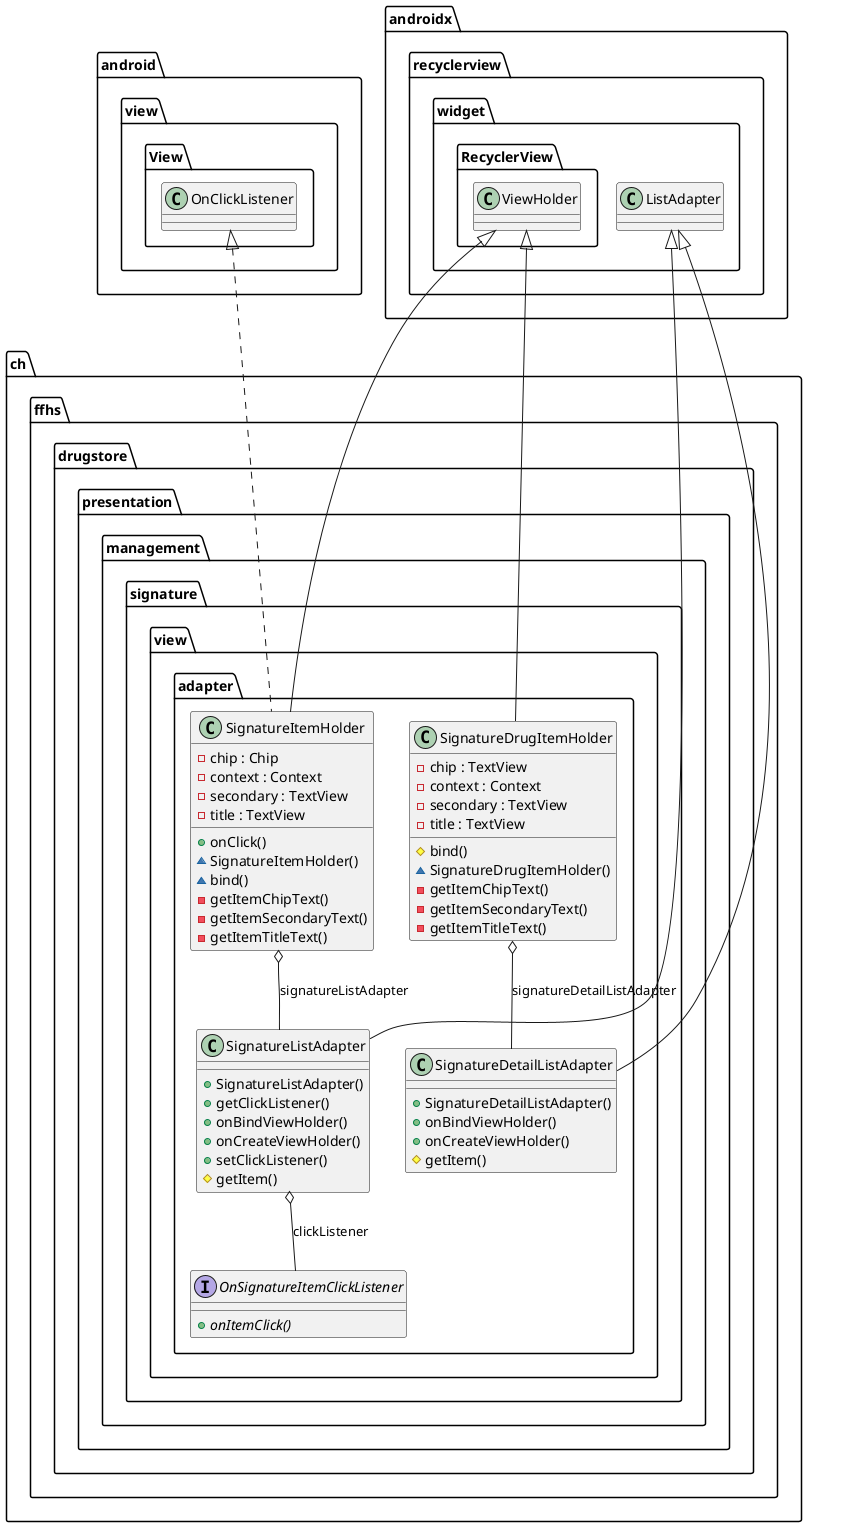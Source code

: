 @startuml

  namespace ch.ffhs.drugstore {
    namespace presentation {
      namespace management {
        namespace signature.view {
          namespace adapter {
            interface ch.ffhs.drugstore.presentation.management.signature.view.adapter.OnSignatureItemClickListener {
                {abstract} + onItemClick()
            }
          }
        }
      }
    }
  }
  

  namespace ch.ffhs.drugstore {
    namespace presentation {
      namespace management {
        namespace signature.view {
          namespace adapter {
            class ch.ffhs.drugstore.presentation.management.signature.view.adapter.SignatureDetailListAdapter {
                + SignatureDetailListAdapter()
                + onBindViewHolder()
                + onCreateViewHolder()
                # getItem()
            }
          }
        }
      }
    }
  }
  

  namespace ch.ffhs.drugstore {
    namespace presentation {
      namespace management {
        namespace signature.view {
          namespace adapter {
            class ch.ffhs.drugstore.presentation.management.signature.view.adapter.SignatureDrugItemHolder {
                - chip : TextView
                - context : Context
                - secondary : TextView
                - title : TextView
                # bind()
                ~ SignatureDrugItemHolder()
                - getItemChipText()
                - getItemSecondaryText()
                - getItemTitleText()
            }
          }
        }
      }
    }
  }
  

  namespace ch.ffhs.drugstore {
    namespace presentation {
      namespace management {
        namespace signature.view {
          namespace adapter {
            class ch.ffhs.drugstore.presentation.management.signature.view.adapter.SignatureItemHolder {
                - chip : Chip
                - context : Context
                - secondary : TextView
                - title : TextView
                + onClick()
                ~ SignatureItemHolder()
                ~ bind()
                - getItemChipText()
                - getItemSecondaryText()
                - getItemTitleText()
            }
          }
        }
      }
    }
  }
  

  namespace ch.ffhs.drugstore {
    namespace presentation {
      namespace management {
        namespace signature.view {
          namespace adapter {
            class ch.ffhs.drugstore.presentation.management.signature.view.adapter.SignatureListAdapter {
                + SignatureListAdapter()
                + getClickListener()
                + onBindViewHolder()
                + onCreateViewHolder()
                + setClickListener()
                # getItem()
            }
          }
        }
      }
    }
  }
  

  ch.ffhs.drugstore.presentation.management.signature.view.adapter.SignatureDetailListAdapter -up-|> androidx.recyclerview.widget.ListAdapter
  ch.ffhs.drugstore.presentation.management.signature.view.adapter.SignatureDrugItemHolder -up-|> androidx.recyclerview.widget.RecyclerView.ViewHolder
  ch.ffhs.drugstore.presentation.management.signature.view.adapter.SignatureDrugItemHolder o-- ch.ffhs.drugstore.presentation.management.signature.view.adapter.SignatureDetailListAdapter : signatureDetailListAdapter
  ch.ffhs.drugstore.presentation.management.signature.view.adapter.SignatureItemHolder .up.|> android.view.View.OnClickListener
  ch.ffhs.drugstore.presentation.management.signature.view.adapter.SignatureItemHolder -up-|> androidx.recyclerview.widget.RecyclerView.ViewHolder
  ch.ffhs.drugstore.presentation.management.signature.view.adapter.SignatureItemHolder o-- ch.ffhs.drugstore.presentation.management.signature.view.adapter.SignatureListAdapter : signatureListAdapter
  ch.ffhs.drugstore.presentation.management.signature.view.adapter.SignatureListAdapter -up-|> androidx.recyclerview.widget.ListAdapter
  ch.ffhs.drugstore.presentation.management.signature.view.adapter.SignatureListAdapter o-- ch.ffhs.drugstore.presentation.management.signature.view.adapter.OnSignatureItemClickListener : clickListener


@enduml
